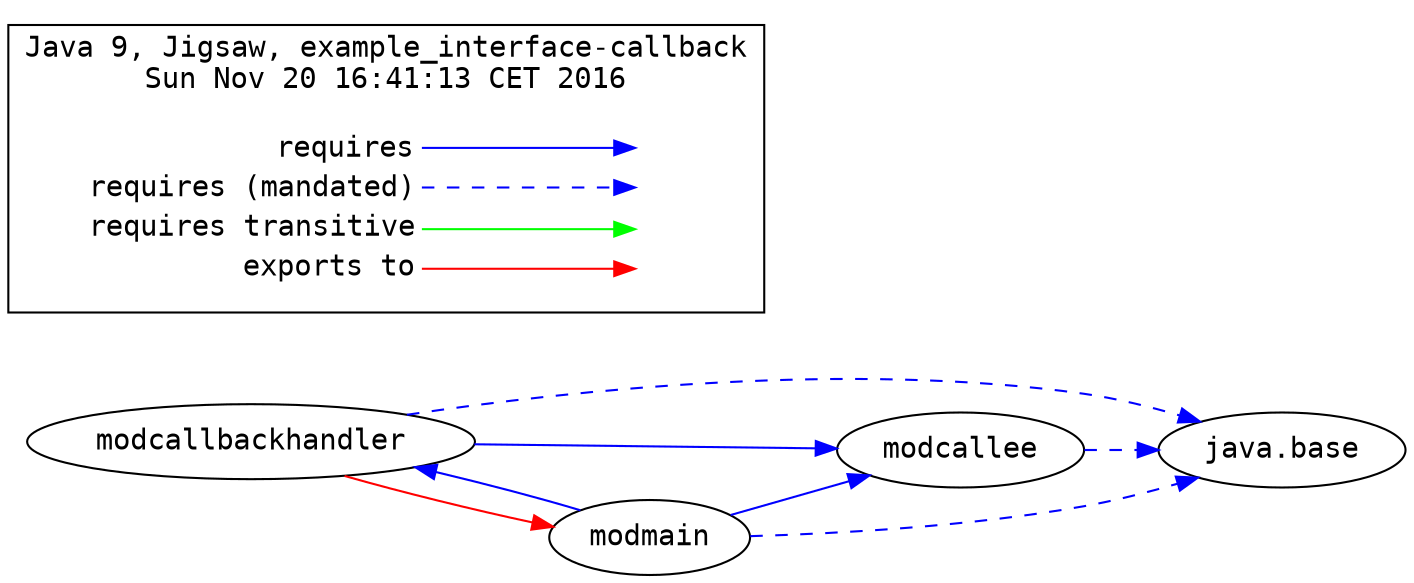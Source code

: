 # Created by depvis.JigsawDepVisualizer on Sun Nov 20 16:41:13 CET 2016
digraph Java9_Dependency_Visualizer {
modcallee[fontname="Consolas",shape="ellipse",label="modcallee"];
java_base[fontname="Consolas",shape="ellipse",label="java.base"];
modcallbackhandler[fontname="Consolas",shape="ellipse",label="modcallbackhandler"];
modmain[fontname="Consolas",shape="ellipse",label="modmain"];
modcallee -> java_base[color="#0000ff",fontname="Consolas",fontcolor="#0000ff",style="dashed",weight="16"]
modcallbackhandler -> modcallee[color="#0000ff",fontname="Consolas",fontcolor="#0000ff",weight="8"]
modcallbackhandler -> java_base[color="#0000ff",fontname="Consolas",fontcolor="#0000ff",style="dashed",weight="16"]
modcallbackhandler -> modmain[fontname="Consolas",fontcolor="#ff0000",color="#ff0000",weight="2"]
modmain -> modcallee[color="#0000ff",fontname="Consolas",fontcolor="#0000ff",weight="8"]
modmain -> modcallbackhandler[color="#0000ff",fontname="Consolas",fontcolor="#0000ff",weight="8"]
modmain -> java_base[color="#0000ff",fontname="Consolas",fontcolor="#0000ff",style="dashed",weight="16"]
rankdir=LR
node [shape=plaintext]
subgraph cluster_01 { 
  label = "Java 9, Jigsaw, example_interface-callback
Sun Nov 20 16:41:13 CET 2016"
  fontname="Consolas"
  key [label=<<table border="0" cellpadding="2" cellspacing="0" cellborder="0">
    <tr><td align="right" port="i1">requires</td></tr>
    <tr><td align="right" port="i2">requires (mandated)</td></tr>
    <tr><td align="right" port="i3">requires transitive</td></tr>
    <tr><td align="right" port="i4">exports to</td></tr>
    </table>>,fontname="Consolas"]
  key2 [label=<<table border="0" cellpadding="2" cellspacing="0" cellborder="0">
    <tr><td port="i1">&nbsp;</td></tr>
    <tr><td port="i2">&nbsp;</td></tr>
    <tr><td port="i3">&nbsp;</td></tr>
    <tr><td port="i4">&nbsp;</td></tr>
    </table>>,fontname="Consolas"]
  key:i1:e -> key2:i1:w [color=BLUE]
  key:i2:e -> key2:i2:w [color=BLUE, style=dashed]
  key:i3:e -> key2:i3:w [color=GREEN]
  key:i4:e -> key2:i4:w [color=RED]
}
}
